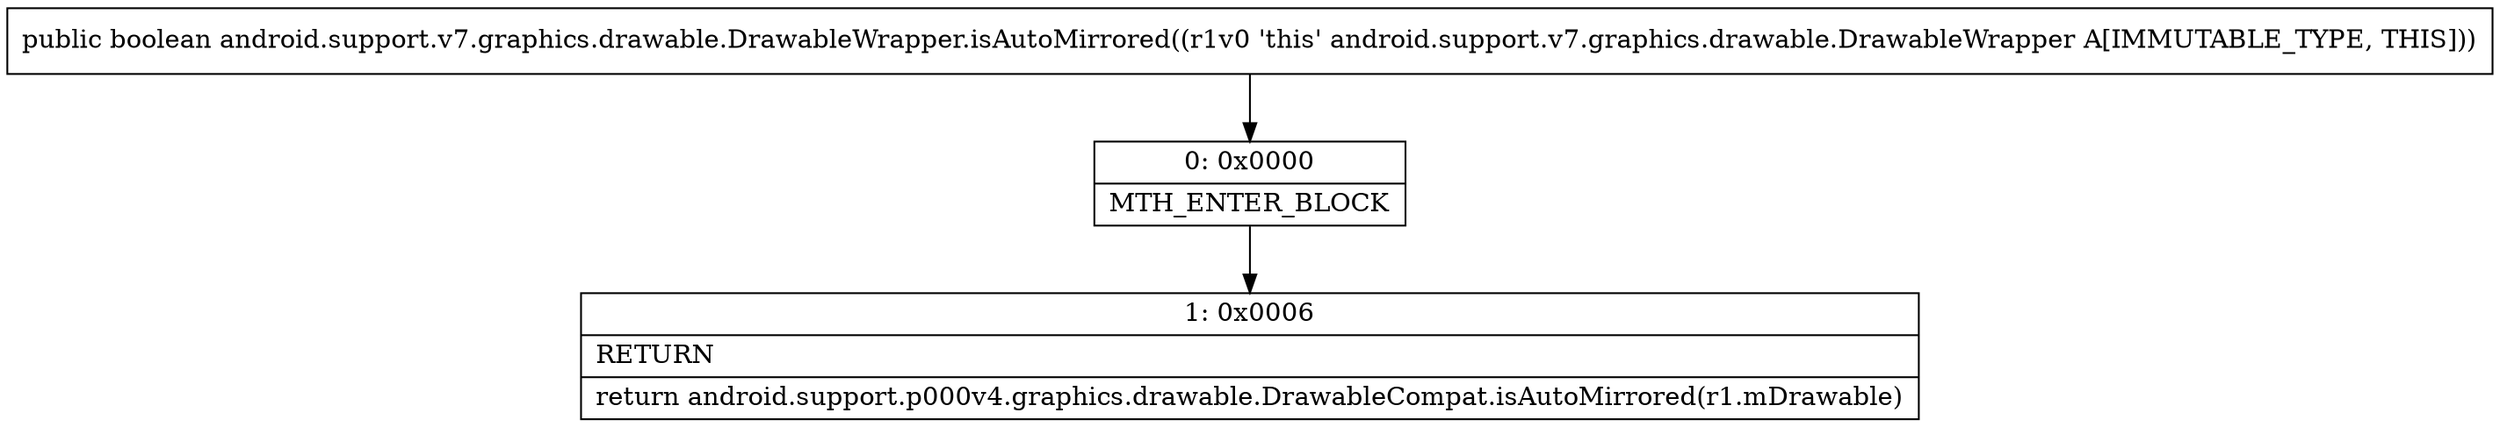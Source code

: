 digraph "CFG forandroid.support.v7.graphics.drawable.DrawableWrapper.isAutoMirrored()Z" {
Node_0 [shape=record,label="{0\:\ 0x0000|MTH_ENTER_BLOCK\l}"];
Node_1 [shape=record,label="{1\:\ 0x0006|RETURN\l|return android.support.p000v4.graphics.drawable.DrawableCompat.isAutoMirrored(r1.mDrawable)\l}"];
MethodNode[shape=record,label="{public boolean android.support.v7.graphics.drawable.DrawableWrapper.isAutoMirrored((r1v0 'this' android.support.v7.graphics.drawable.DrawableWrapper A[IMMUTABLE_TYPE, THIS])) }"];
MethodNode -> Node_0;
Node_0 -> Node_1;
}

